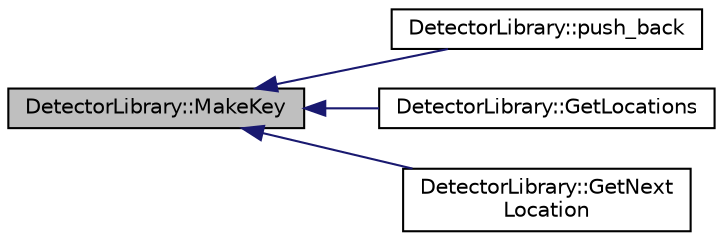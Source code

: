digraph "DetectorLibrary::MakeKey"
{
  edge [fontname="Helvetica",fontsize="10",labelfontname="Helvetica",labelfontsize="10"];
  node [fontname="Helvetica",fontsize="10",shape=record];
  rankdir="LR";
  Node1 [label="DetectorLibrary::MakeKey",height=0.2,width=0.4,color="black", fillcolor="grey75", style="filled", fontcolor="black"];
  Node1 -> Node2 [dir="back",color="midnightblue",fontsize="10",style="solid",fontname="Helvetica"];
  Node2 [label="DetectorLibrary::push_back",height=0.2,width=0.4,color="black", fillcolor="white", style="filled",URL="$dc/dbe/class_detector_library.html#a9568c307053a8c7c23d81af11af8bd37"];
  Node1 -> Node3 [dir="back",color="midnightblue",fontsize="10",style="solid",fontname="Helvetica"];
  Node3 [label="DetectorLibrary::GetLocations",height=0.2,width=0.4,color="black", fillcolor="white", style="filled",URL="$dc/dbe/class_detector_library.html#a667da5a76b2771a18f19e1c84c0a7a30"];
  Node1 -> Node4 [dir="back",color="midnightblue",fontsize="10",style="solid",fontname="Helvetica"];
  Node4 [label="DetectorLibrary::GetNext\lLocation",height=0.2,width=0.4,color="black", fillcolor="white", style="filled",URL="$dc/dbe/class_detector_library.html#a51ceb9f14069e59e63725760d62699e6"];
}
